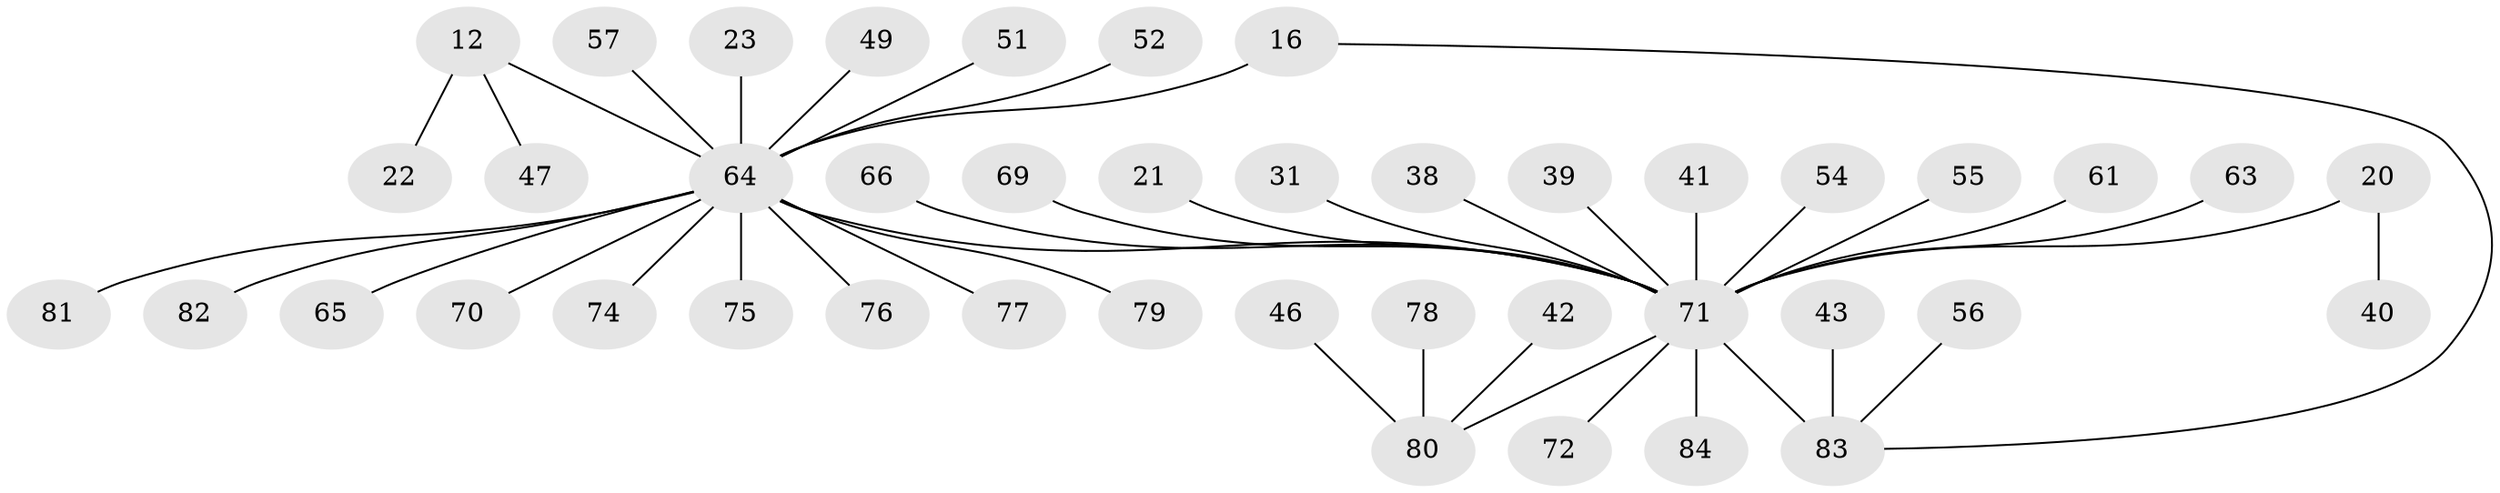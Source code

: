 // original degree distribution, {8: 0.011904761904761904, 7: 0.05952380952380952, 3: 0.07142857142857142, 6: 0.023809523809523808, 11: 0.011904761904761904, 9: 0.023809523809523808, 5: 0.03571428571428571, 16: 0.011904761904761904, 4: 0.023809523809523808, 1: 0.5595238095238095, 2: 0.16666666666666666}
// Generated by graph-tools (version 1.1) at 2025/55/03/09/25 04:55:59]
// undirected, 42 vertices, 42 edges
graph export_dot {
graph [start="1"]
  node [color=gray90,style=filled];
  12 [super="+11"];
  16 [super="+15"];
  20 [super="+19"];
  21;
  22;
  23;
  31;
  38 [super="+34"];
  39 [super="+27"];
  40;
  41;
  42;
  43;
  46;
  47;
  49;
  51;
  52;
  54;
  55;
  56;
  57;
  61 [super="+58"];
  63;
  64 [super="+14+29+32+33+44"];
  65 [super="+36"];
  66;
  69;
  70;
  71 [super="+59+7+48+62+53+68"];
  72 [super="+67"];
  74;
  75;
  76;
  77 [super="+73"];
  78;
  79;
  80 [super="+4"];
  81 [super="+60"];
  82;
  83 [super="+35"];
  84 [super="+37"];
  12 -- 22;
  12 -- 47;
  12 -- 64 [weight=4];
  16 -- 83;
  16 -- 64 [weight=4];
  20 -- 40;
  20 -- 71 [weight=5];
  21 -- 71;
  23 -- 64 [weight=2];
  31 -- 71;
  38 -- 71;
  39 -- 71;
  41 -- 71;
  42 -- 80;
  43 -- 83;
  46 -- 80;
  49 -- 64;
  51 -- 64;
  52 -- 64;
  54 -- 71;
  55 -- 71;
  56 -- 83;
  57 -- 64;
  61 -- 71;
  63 -- 71;
  64 -- 65;
  64 -- 70;
  64 -- 71 [weight=7];
  64 -- 74;
  64 -- 75;
  64 -- 76;
  64 -- 77;
  64 -- 79;
  64 -- 81;
  64 -- 82;
  66 -- 71;
  69 -- 71;
  71 -- 72;
  71 -- 84;
  71 -- 83 [weight=5];
  71 -- 80 [weight=4];
  78 -- 80;
}
